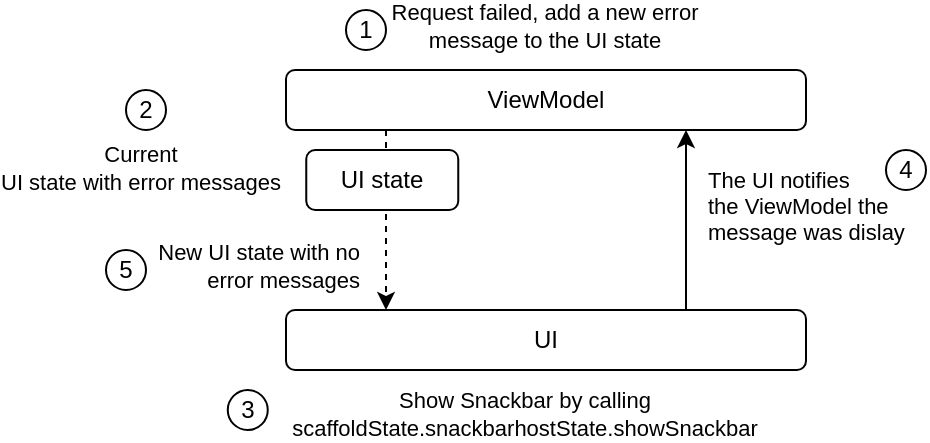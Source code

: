 <mxfile version="17.4.2" type="device"><diagram id="Aw3NLYuN8UNS_CyBmLNS" name="Page-1"><mxGraphModel dx="545" dy="865" grid="1" gridSize="10" guides="1" tooltips="1" connect="1" arrows="1" fold="1" page="1" pageScale="1" pageWidth="827" pageHeight="1169" math="0" shadow="0"><root><mxCell id="0"/><mxCell id="1" parent="0"/><mxCell id="ii_gflnTHUk3kZeWy-Jh-4" value="" style="edgeStyle=orthogonalEdgeStyle;rounded=0;orthogonalLoop=1;jettySize=auto;html=1;dashed=1;" edge="1" parent="1" source="ii_gflnTHUk3kZeWy-Jh-1" target="ii_gflnTHUk3kZeWy-Jh-3"><mxGeometry relative="1" as="geometry"><Array as="points"><mxPoint x="369" y="530"/><mxPoint x="369" y="530"/></Array></mxGeometry></mxCell><mxCell id="ii_gflnTHUk3kZeWy-Jh-1" value="ViewModel" style="rounded=1;whiteSpace=wrap;html=1;" vertex="1" parent="1"><mxGeometry x="319" y="450" width="260" height="30" as="geometry"/></mxCell><mxCell id="ii_gflnTHUk3kZeWy-Jh-2" value="UI state" style="rounded=1;whiteSpace=wrap;html=1;" vertex="1" parent="1"><mxGeometry x="329.13" y="490" width="76" height="30" as="geometry"/></mxCell><mxCell id="ii_gflnTHUk3kZeWy-Jh-8" value="" style="edgeStyle=orthogonalEdgeStyle;rounded=0;orthogonalLoop=1;jettySize=auto;html=1;" edge="1" parent="1" source="ii_gflnTHUk3kZeWy-Jh-3" target="ii_gflnTHUk3kZeWy-Jh-1"><mxGeometry relative="1" as="geometry"><Array as="points"><mxPoint x="519" y="520"/><mxPoint x="519" y="520"/></Array></mxGeometry></mxCell><mxCell id="ii_gflnTHUk3kZeWy-Jh-3" value="UI" style="rounded=1;whiteSpace=wrap;html=1;" vertex="1" parent="1"><mxGeometry x="319" y="570" width="260" height="30" as="geometry"/></mxCell><mxCell id="ii_gflnTHUk3kZeWy-Jh-5" value="Request failed, add a new error&lt;br&gt;message to the UI state" style="edgeLabel;html=1;align=center;verticalAlign=middle;resizable=0;points=[];labelBackgroundColor=none;" vertex="1" connectable="0" parent="1"><mxGeometry x="459" y="430" as="geometry"><mxPoint x="-11" y="-2" as="offset"/></mxGeometry></mxCell><mxCell id="ii_gflnTHUk3kZeWy-Jh-6" value="Current&lt;br&gt;UI state with error messages" style="edgeLabel;html=1;align=center;verticalAlign=middle;resizable=0;points=[];labelBackgroundColor=none;" vertex="1" connectable="0" parent="1"><mxGeometry x="189" y="505" as="geometry"><mxPoint x="57" y="-6" as="offset"/></mxGeometry></mxCell><mxCell id="ii_gflnTHUk3kZeWy-Jh-7" value="Show Snackbar by calling&lt;br&gt;scaffoldState.snackbarhostState.showSnackbar" style="edgeLabel;html=1;align=center;verticalAlign=middle;resizable=0;points=[];labelBackgroundColor=none;" vertex="1" connectable="0" parent="1"><mxGeometry x="459" y="620" as="geometry"><mxPoint x="-21" y="2" as="offset"/></mxGeometry></mxCell><mxCell id="ii_gflnTHUk3kZeWy-Jh-9" value="The UI notifies&lt;br&gt;the ViewModel the&lt;br&gt;message was dislay" style="edgeLabel;html=1;align=left;verticalAlign=middle;resizable=0;points=[];labelBackgroundColor=none;" vertex="1" connectable="0" parent="1"><mxGeometry x="539" y="520" as="geometry"><mxPoint x="-11" y="-2" as="offset"/></mxGeometry></mxCell><mxCell id="ii_gflnTHUk3kZeWy-Jh-10" value="1" style="ellipse;whiteSpace=wrap;html=1;labelBackgroundColor=none;" vertex="1" parent="1"><mxGeometry x="349" y="420" width="20" height="20" as="geometry"/></mxCell><mxCell id="ii_gflnTHUk3kZeWy-Jh-11" value="2" style="ellipse;whiteSpace=wrap;html=1;labelBackgroundColor=none;" vertex="1" parent="1"><mxGeometry x="239" y="460" width="20" height="20" as="geometry"/></mxCell><mxCell id="ii_gflnTHUk3kZeWy-Jh-12" value="3" style="ellipse;whiteSpace=wrap;html=1;labelBackgroundColor=none;" vertex="1" parent="1"><mxGeometry x="289.88" y="610" width="20" height="20" as="geometry"/></mxCell><mxCell id="ii_gflnTHUk3kZeWy-Jh-13" value="4" style="ellipse;whiteSpace=wrap;html=1;labelBackgroundColor=none;" vertex="1" parent="1"><mxGeometry x="619" y="490" width="20" height="20" as="geometry"/></mxCell><mxCell id="ii_gflnTHUk3kZeWy-Jh-14" value="New UI state with no&lt;br&gt;error messages" style="edgeLabel;html=1;align=right;verticalAlign=middle;resizable=0;points=[];labelBackgroundColor=none;" vertex="1" connectable="0" parent="1"><mxGeometry x="367.13" y="550" as="geometry"><mxPoint x="-11" y="-2" as="offset"/></mxGeometry></mxCell><mxCell id="ii_gflnTHUk3kZeWy-Jh-15" value="5" style="ellipse;whiteSpace=wrap;html=1;labelBackgroundColor=none;" vertex="1" parent="1"><mxGeometry x="229" y="540" width="20" height="20" as="geometry"/></mxCell></root></mxGraphModel></diagram></mxfile>